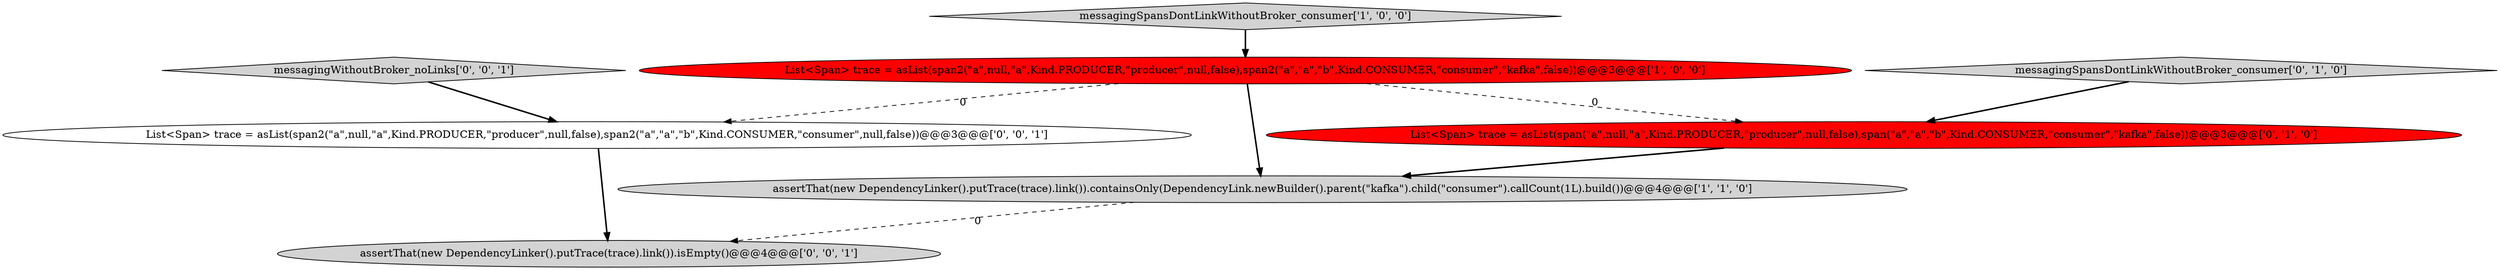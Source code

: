 digraph {
5 [style = filled, label = "messagingWithoutBroker_noLinks['0', '0', '1']", fillcolor = lightgray, shape = diamond image = "AAA0AAABBB3BBB"];
2 [style = filled, label = "List<Span> trace = asList(span2(\"a\",null,\"a\",Kind.PRODUCER,\"producer\",null,false),span2(\"a\",\"a\",\"b\",Kind.CONSUMER,\"consumer\",\"kafka\",false))@@@3@@@['1', '0', '0']", fillcolor = red, shape = ellipse image = "AAA1AAABBB1BBB"];
6 [style = filled, label = "List<Span> trace = asList(span2(\"a\",null,\"a\",Kind.PRODUCER,\"producer\",null,false),span2(\"a\",\"a\",\"b\",Kind.CONSUMER,\"consumer\",null,false))@@@3@@@['0', '0', '1']", fillcolor = white, shape = ellipse image = "AAA0AAABBB3BBB"];
7 [style = filled, label = "assertThat(new DependencyLinker().putTrace(trace).link()).isEmpty()@@@4@@@['0', '0', '1']", fillcolor = lightgray, shape = ellipse image = "AAA0AAABBB3BBB"];
1 [style = filled, label = "messagingSpansDontLinkWithoutBroker_consumer['1', '0', '0']", fillcolor = lightgray, shape = diamond image = "AAA0AAABBB1BBB"];
4 [style = filled, label = "List<Span> trace = asList(span(\"a\",null,\"a\",Kind.PRODUCER,\"producer\",null,false),span(\"a\",\"a\",\"b\",Kind.CONSUMER,\"consumer\",\"kafka\",false))@@@3@@@['0', '1', '0']", fillcolor = red, shape = ellipse image = "AAA1AAABBB2BBB"];
0 [style = filled, label = "assertThat(new DependencyLinker().putTrace(trace).link()).containsOnly(DependencyLink.newBuilder().parent(\"kafka\").child(\"consumer\").callCount(1L).build())@@@4@@@['1', '1', '0']", fillcolor = lightgray, shape = ellipse image = "AAA0AAABBB1BBB"];
3 [style = filled, label = "messagingSpansDontLinkWithoutBroker_consumer['0', '1', '0']", fillcolor = lightgray, shape = diamond image = "AAA0AAABBB2BBB"];
1->2 [style = bold, label=""];
2->0 [style = bold, label=""];
5->6 [style = bold, label=""];
6->7 [style = bold, label=""];
0->7 [style = dashed, label="0"];
3->4 [style = bold, label=""];
4->0 [style = bold, label=""];
2->4 [style = dashed, label="0"];
2->6 [style = dashed, label="0"];
}

